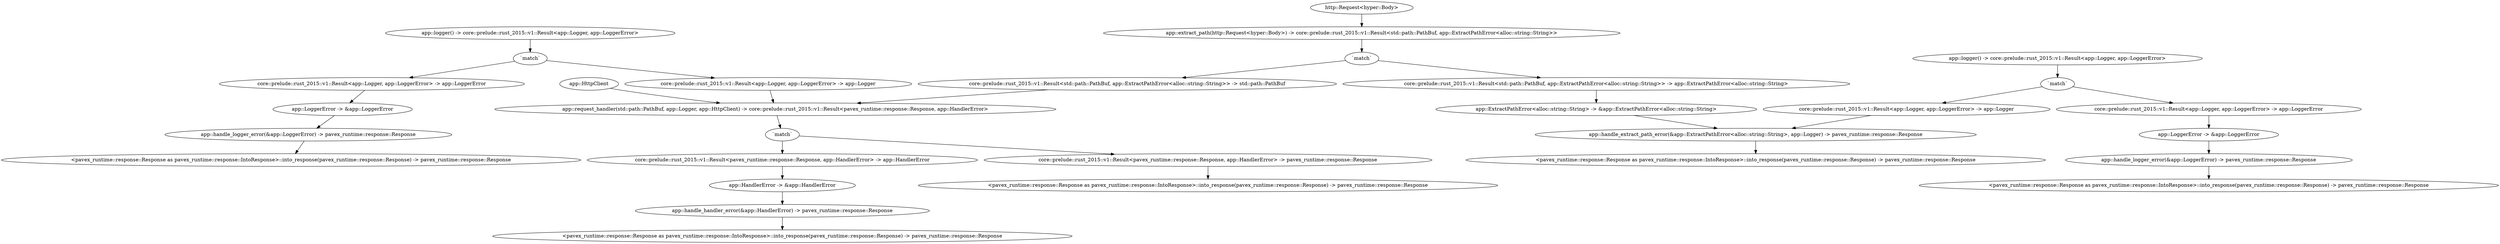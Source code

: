 digraph "/home" {
    0 [ label = "app::request_handler(std::path::PathBuf, app::Logger, app::HttpClient) -> core::prelude::rust_2015::v1::Result<pavex_runtime::response::Response, app::HandlerError>"]
    1 [ label = "app::HttpClient"]
    2 [ label = "core::prelude::rust_2015::v1::Result<app::Logger, app::LoggerError> -> app::Logger"]
    3 [ label = "app::logger() -> core::prelude::rust_2015::v1::Result<app::Logger, app::LoggerError>"]
    4 [ label = "core::prelude::rust_2015::v1::Result<std::path::PathBuf, app::ExtractPathError<alloc::string::String>> -> std::path::PathBuf"]
    5 [ label = "app::extract_path(http::Request<hyper::Body>) -> core::prelude::rust_2015::v1::Result<std::path::PathBuf, app::ExtractPathError<alloc::string::String>>"]
    6 [ label = "http::Request<hyper::Body>"]
    7 [ label = "`match`"]
    8 [ label = "core::prelude::rust_2015::v1::Result<app::Logger, app::LoggerError> -> app::LoggerError"]
    9 [ label = "app::LoggerError -> &app::LoggerError"]
    10 [ label = "`match`"]
    11 [ label = "core::prelude::rust_2015::v1::Result<std::path::PathBuf, app::ExtractPathError<alloc::string::String>> -> app::ExtractPathError<alloc::string::String>"]
    12 [ label = "app::ExtractPathError<alloc::string::String> -> &app::ExtractPathError<alloc::string::String>"]
    13 [ label = "`match`"]
    14 [ label = "core::prelude::rust_2015::v1::Result<pavex_runtime::response::Response, app::HandlerError> -> pavex_runtime::response::Response"]
    15 [ label = "core::prelude::rust_2015::v1::Result<pavex_runtime::response::Response, app::HandlerError> -> app::HandlerError"]
    16 [ label = "app::HandlerError -> &app::HandlerError"]
    17 [ label = "app::handle_handler_error(&app::HandlerError) -> pavex_runtime::response::Response"]
    18 [ label = "app::handle_extract_path_error(&app::ExtractPathError<alloc::string::String>, app::Logger) -> pavex_runtime::response::Response"]
    19 [ label = "core::prelude::rust_2015::v1::Result<app::Logger, app::LoggerError> -> app::Logger"]
    20 [ label = "app::logger() -> core::prelude::rust_2015::v1::Result<app::Logger, app::LoggerError>"]
    21 [ label = "app::handle_logger_error(&app::LoggerError) -> pavex_runtime::response::Response"]
    22 [ label = "`match`"]
    23 [ label = "core::prelude::rust_2015::v1::Result<app::Logger, app::LoggerError> -> app::LoggerError"]
    24 [ label = "app::LoggerError -> &app::LoggerError"]
    25 [ label = "app::handle_logger_error(&app::LoggerError) -> pavex_runtime::response::Response"]
    26 [ label = "<pavex_runtime::response::Response as pavex_runtime::response::IntoResponse>::into_response(pavex_runtime::response::Response) -> pavex_runtime::response::Response"]
    27 [ label = "<pavex_runtime::response::Response as pavex_runtime::response::IntoResponse>::into_response(pavex_runtime::response::Response) -> pavex_runtime::response::Response"]
    28 [ label = "<pavex_runtime::response::Response as pavex_runtime::response::IntoResponse>::into_response(pavex_runtime::response::Response) -> pavex_runtime::response::Response"]
    29 [ label = "<pavex_runtime::response::Response as pavex_runtime::response::IntoResponse>::into_response(pavex_runtime::response::Response) -> pavex_runtime::response::Response"]
    30 [ label = "<pavex_runtime::response::Response as pavex_runtime::response::IntoResponse>::into_response(pavex_runtime::response::Response) -> pavex_runtime::response::Response"]
    1 -> 0 [ ]
    2 -> 0 [ ]
    7 -> 2 [ ]
    4 -> 0 [ ]
    10 -> 4 [ ]
    6 -> 5 [ ]
    3 -> 7 [ ]
    7 -> 8 [ ]
    8 -> 9 [ ]
    5 -> 10 [ ]
    10 -> 11 [ ]
    11 -> 12 [ ]
    0 -> 13 [ ]
    13 -> 14 [ ]
    13 -> 15 [ ]
    15 -> 16 [ ]
    16 -> 17 [ ]
    12 -> 18 [ ]
    19 -> 18 [ ]
    22 -> 19 [ ]
    9 -> 21 [ ]
    20 -> 22 [ ]
    22 -> 23 [ ]
    23 -> 24 [ ]
    24 -> 25 [ ]
    14 -> 26 [ ]
    17 -> 27 [ ]
    18 -> 28 [ ]
    21 -> 29 [ ]
    25 -> 30 [ ]
}
digraph app_state {
    0 [ label = "crate::ApplicationState(app::HttpClient) -> crate::ApplicationState"]
    1 [ label = "core::prelude::rust_2015::v1::Result<app::HttpClient, app::HttpClientError> -> app::HttpClient"]
    2 [ label = "app::http_client(app::Config) -> core::prelude::rust_2015::v1::Result<app::HttpClient, app::HttpClientError>"]
    3 [ label = "app::Config"]
    4 [ label = "`match`"]
    5 [ label = "core::prelude::rust_2015::v1::Result<app::HttpClient, app::HttpClientError> -> app::HttpClientError"]
    6 [ label = "crate::ApplicationStateError::HttpClientError(app::HttpClientError) -> crate::ApplicationStateError"]
    7 [ label = "core::result::Result::Err(crate::ApplicationStateError) -> core::result::Result<crate::ApplicationState, crate::ApplicationStateError>"]
    8 [ label = "core::result::Result::Ok(crate::ApplicationState) -> core::result::Result<crate::ApplicationState, crate::ApplicationStateError>"]
    1 -> 0 [ ]
    4 -> 1 [ ]
    3 -> 2 [ ]
    2 -> 4 [ ]
    4 -> 5 [ ]
    5 -> 6 [ ]
    6 -> 7 [ ]
    0 -> 8 [ ]
}